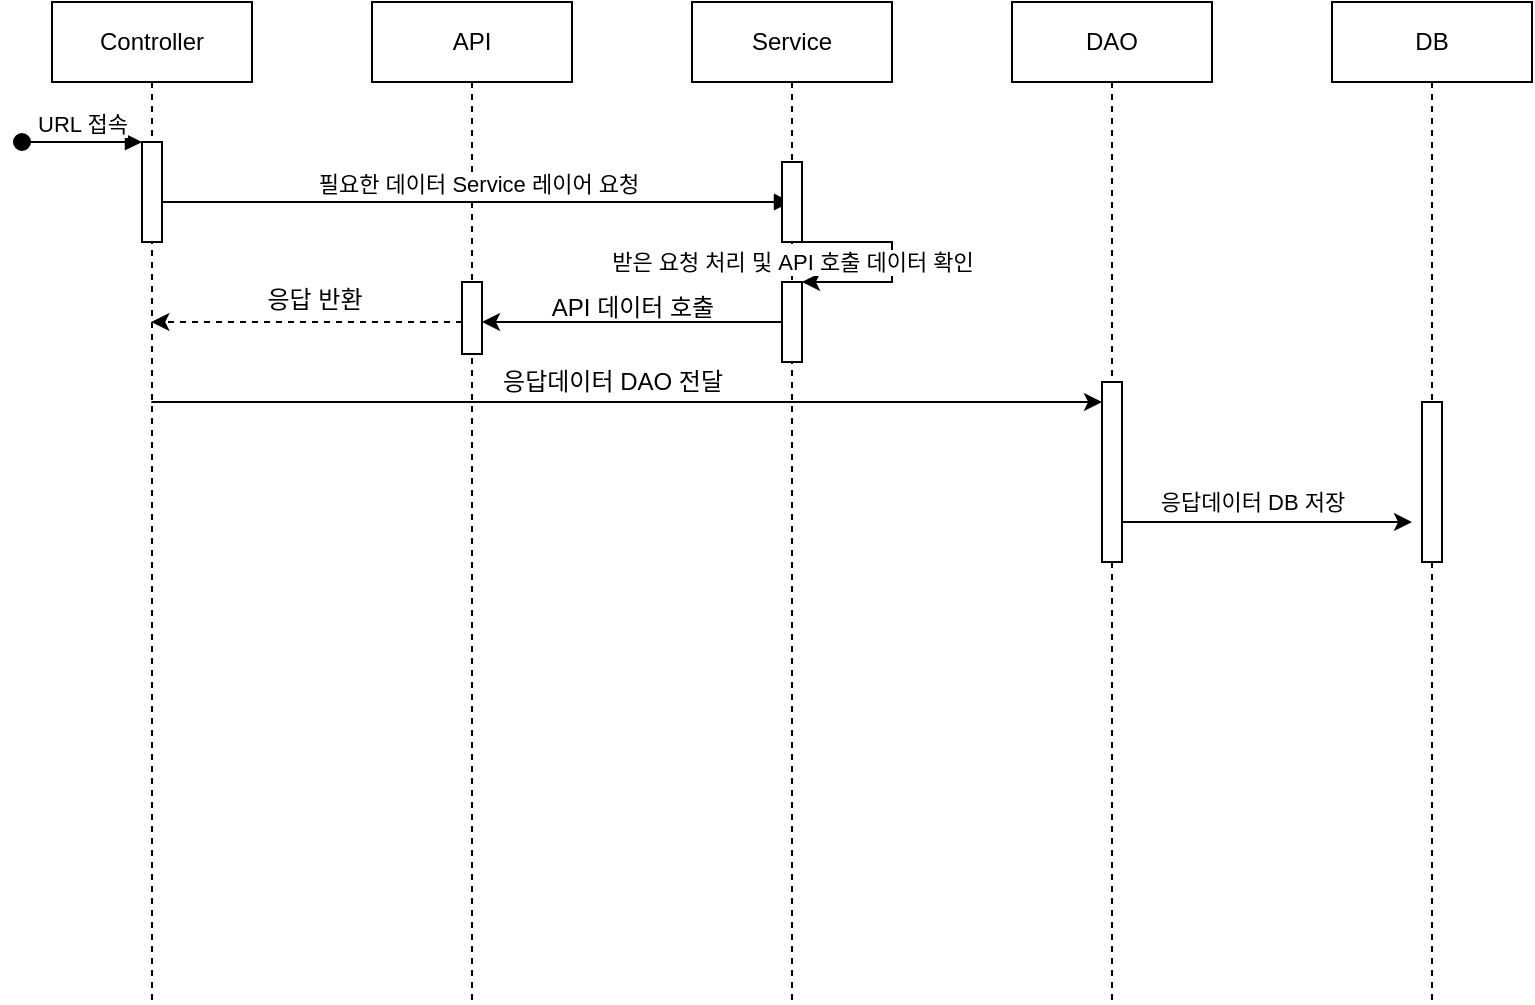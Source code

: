 <mxfile version="24.3.1" type="device">
  <diagram name="Page-1" id="2YBvvXClWsGukQMizWep">
    <mxGraphModel dx="600" dy="323" grid="1" gridSize="10" guides="1" tooltips="1" connect="1" arrows="1" fold="1" page="1" pageScale="1" pageWidth="850" pageHeight="1100" math="0" shadow="0">
      <root>
        <mxCell id="0" />
        <mxCell id="1" parent="0" />
        <mxCell id="aM9ryv3xv72pqoxQDRHE-1" value="Controller" style="shape=umlLifeline;perimeter=lifelinePerimeter;whiteSpace=wrap;html=1;container=0;dropTarget=0;collapsible=0;recursiveResize=0;outlineConnect=0;portConstraint=eastwest;newEdgeStyle={&quot;edgeStyle&quot;:&quot;elbowEdgeStyle&quot;,&quot;elbow&quot;:&quot;vertical&quot;,&quot;curved&quot;:0,&quot;rounded&quot;:0};" parent="1" vertex="1">
          <mxGeometry x="40" y="40" width="100" height="500" as="geometry" />
        </mxCell>
        <mxCell id="aM9ryv3xv72pqoxQDRHE-2" value="" style="html=1;points=[];perimeter=orthogonalPerimeter;outlineConnect=0;targetShapes=umlLifeline;portConstraint=eastwest;newEdgeStyle={&quot;edgeStyle&quot;:&quot;elbowEdgeStyle&quot;,&quot;elbow&quot;:&quot;vertical&quot;,&quot;curved&quot;:0,&quot;rounded&quot;:0};" parent="aM9ryv3xv72pqoxQDRHE-1" vertex="1">
          <mxGeometry x="45" y="70" width="10" height="50" as="geometry" />
        </mxCell>
        <mxCell id="aM9ryv3xv72pqoxQDRHE-3" value="URL 접속" style="html=1;verticalAlign=bottom;startArrow=oval;endArrow=block;startSize=8;edgeStyle=elbowEdgeStyle;elbow=vertical;curved=0;rounded=0;" parent="aM9ryv3xv72pqoxQDRHE-1" target="aM9ryv3xv72pqoxQDRHE-2" edge="1">
          <mxGeometry relative="1" as="geometry">
            <mxPoint x="-15" y="70" as="sourcePoint" />
          </mxGeometry>
        </mxCell>
        <mxCell id="aM9ryv3xv72pqoxQDRHE-5" value="API" style="shape=umlLifeline;perimeter=lifelinePerimeter;whiteSpace=wrap;html=1;container=0;dropTarget=0;collapsible=0;recursiveResize=0;outlineConnect=0;portConstraint=eastwest;newEdgeStyle={&quot;edgeStyle&quot;:&quot;elbowEdgeStyle&quot;,&quot;elbow&quot;:&quot;vertical&quot;,&quot;curved&quot;:0,&quot;rounded&quot;:0};" parent="1" vertex="1">
          <mxGeometry x="200" y="40" width="100" height="500" as="geometry" />
        </mxCell>
        <mxCell id="aM9ryv3xv72pqoxQDRHE-6" value="" style="html=1;points=[];perimeter=orthogonalPerimeter;outlineConnect=0;targetShapes=umlLifeline;portConstraint=eastwest;newEdgeStyle={&quot;edgeStyle&quot;:&quot;elbowEdgeStyle&quot;,&quot;elbow&quot;:&quot;vertical&quot;,&quot;curved&quot;:0,&quot;rounded&quot;:0};" parent="aM9ryv3xv72pqoxQDRHE-5" vertex="1">
          <mxGeometry x="45" y="140" width="10" height="36" as="geometry" />
        </mxCell>
        <mxCell id="aM9ryv3xv72pqoxQDRHE-7" value="필요한 데이터 Service 레이어 요청" style="html=1;verticalAlign=bottom;endArrow=block;edgeStyle=elbowEdgeStyle;elbow=vertical;curved=0;rounded=0;" parent="1" source="aM9ryv3xv72pqoxQDRHE-2" target="7Fbrm6lfS7uWMXKY1KPk-1" edge="1">
          <mxGeometry x="0.002" relative="1" as="geometry">
            <mxPoint x="195" y="130" as="sourcePoint" />
            <Array as="points">
              <mxPoint x="180" y="140" />
            </Array>
            <mxPoint as="offset" />
          </mxGeometry>
        </mxCell>
        <mxCell id="7Fbrm6lfS7uWMXKY1KPk-1" value="Service" style="shape=umlLifeline;perimeter=lifelinePerimeter;whiteSpace=wrap;html=1;container=0;dropTarget=0;collapsible=0;recursiveResize=0;outlineConnect=0;portConstraint=eastwest;newEdgeStyle={&quot;edgeStyle&quot;:&quot;elbowEdgeStyle&quot;,&quot;elbow&quot;:&quot;vertical&quot;,&quot;curved&quot;:0,&quot;rounded&quot;:0};" vertex="1" parent="1">
          <mxGeometry x="360" y="40" width="100" height="500" as="geometry" />
        </mxCell>
        <mxCell id="7Fbrm6lfS7uWMXKY1KPk-2" value="" style="html=1;points=[];perimeter=orthogonalPerimeter;outlineConnect=0;targetShapes=umlLifeline;portConstraint=eastwest;newEdgeStyle={&quot;edgeStyle&quot;:&quot;elbowEdgeStyle&quot;,&quot;elbow&quot;:&quot;vertical&quot;,&quot;curved&quot;:0,&quot;rounded&quot;:0};" vertex="1" parent="7Fbrm6lfS7uWMXKY1KPk-1">
          <mxGeometry x="45" y="80" width="10" height="40" as="geometry" />
        </mxCell>
        <mxCell id="7Fbrm6lfS7uWMXKY1KPk-15" value="" style="html=1;points=[];perimeter=orthogonalPerimeter;outlineConnect=0;targetShapes=umlLifeline;portConstraint=eastwest;newEdgeStyle={&quot;edgeStyle&quot;:&quot;elbowEdgeStyle&quot;,&quot;elbow&quot;:&quot;vertical&quot;,&quot;curved&quot;:0,&quot;rounded&quot;:0};" vertex="1" parent="7Fbrm6lfS7uWMXKY1KPk-1">
          <mxGeometry x="45" y="140" width="10" height="40" as="geometry" />
        </mxCell>
        <mxCell id="7Fbrm6lfS7uWMXKY1KPk-13" value="" style="endArrow=classic;html=1;rounded=0;" edge="1" parent="7Fbrm6lfS7uWMXKY1KPk-1" source="7Fbrm6lfS7uWMXKY1KPk-2" target="7Fbrm6lfS7uWMXKY1KPk-15">
          <mxGeometry width="50" height="50" relative="1" as="geometry">
            <mxPoint x="60" y="110" as="sourcePoint" />
            <mxPoint x="49.667" y="130" as="targetPoint" />
            <Array as="points">
              <mxPoint x="100" y="120" />
              <mxPoint x="100" y="140" />
            </Array>
          </mxGeometry>
        </mxCell>
        <mxCell id="7Fbrm6lfS7uWMXKY1KPk-16" value="받은 요청 처리 및 API 호출 데이터 확인" style="edgeLabel;html=1;align=center;verticalAlign=middle;resizable=0;points=[];" vertex="1" connectable="0" parent="7Fbrm6lfS7uWMXKY1KPk-13">
          <mxGeometry x="-0.742" y="1" relative="1" as="geometry">
            <mxPoint x="-19" y="11" as="offset" />
          </mxGeometry>
        </mxCell>
        <mxCell id="7Fbrm6lfS7uWMXKY1KPk-3" value="DAO" style="shape=umlLifeline;perimeter=lifelinePerimeter;whiteSpace=wrap;html=1;container=0;dropTarget=0;collapsible=0;recursiveResize=0;outlineConnect=0;portConstraint=eastwest;newEdgeStyle={&quot;edgeStyle&quot;:&quot;elbowEdgeStyle&quot;,&quot;elbow&quot;:&quot;vertical&quot;,&quot;curved&quot;:0,&quot;rounded&quot;:0};" vertex="1" parent="1">
          <mxGeometry x="520" y="40" width="100" height="500" as="geometry" />
        </mxCell>
        <mxCell id="7Fbrm6lfS7uWMXKY1KPk-20" value="" style="html=1;points=[];perimeter=orthogonalPerimeter;outlineConnect=0;targetShapes=umlLifeline;portConstraint=eastwest;newEdgeStyle={&quot;edgeStyle&quot;:&quot;elbowEdgeStyle&quot;,&quot;elbow&quot;:&quot;vertical&quot;,&quot;curved&quot;:0,&quot;rounded&quot;:0};" vertex="1" parent="7Fbrm6lfS7uWMXKY1KPk-3">
          <mxGeometry x="45" y="190" width="10" height="90" as="geometry" />
        </mxCell>
        <mxCell id="7Fbrm6lfS7uWMXKY1KPk-5" value="DB" style="shape=umlLifeline;perimeter=lifelinePerimeter;whiteSpace=wrap;html=1;container=0;dropTarget=0;collapsible=0;recursiveResize=0;outlineConnect=0;portConstraint=eastwest;newEdgeStyle={&quot;edgeStyle&quot;:&quot;elbowEdgeStyle&quot;,&quot;elbow&quot;:&quot;vertical&quot;,&quot;curved&quot;:0,&quot;rounded&quot;:0};" vertex="1" parent="1">
          <mxGeometry x="680" y="40" width="100" height="500" as="geometry" />
        </mxCell>
        <mxCell id="7Fbrm6lfS7uWMXKY1KPk-6" value="" style="html=1;points=[];perimeter=orthogonalPerimeter;outlineConnect=0;targetShapes=umlLifeline;portConstraint=eastwest;newEdgeStyle={&quot;edgeStyle&quot;:&quot;elbowEdgeStyle&quot;,&quot;elbow&quot;:&quot;vertical&quot;,&quot;curved&quot;:0,&quot;rounded&quot;:0};" vertex="1" parent="7Fbrm6lfS7uWMXKY1KPk-5">
          <mxGeometry x="45" y="200" width="10" height="80" as="geometry" />
        </mxCell>
        <mxCell id="7Fbrm6lfS7uWMXKY1KPk-7" value="" style="endArrow=classic;html=1;rounded=0;dashed=1;" edge="1" parent="1" source="aM9ryv3xv72pqoxQDRHE-6">
          <mxGeometry width="50" height="50" relative="1" as="geometry">
            <mxPoint x="240" y="200" as="sourcePoint" />
            <mxPoint x="89.667" y="200" as="targetPoint" />
          </mxGeometry>
        </mxCell>
        <mxCell id="7Fbrm6lfS7uWMXKY1KPk-8" value="응답 반환" style="text;html=1;align=center;verticalAlign=middle;resizable=0;points=[];autosize=1;strokeColor=none;fillColor=none;" vertex="1" parent="1">
          <mxGeometry x="136" y="174" width="70" height="30" as="geometry" />
        </mxCell>
        <mxCell id="7Fbrm6lfS7uWMXKY1KPk-10" value="" style="endArrow=classic;html=1;rounded=0;" edge="1" parent="1">
          <mxGeometry width="50" height="50" relative="1" as="geometry">
            <mxPoint x="89.667" y="240" as="sourcePoint" />
            <mxPoint x="565" y="240" as="targetPoint" />
          </mxGeometry>
        </mxCell>
        <mxCell id="7Fbrm6lfS7uWMXKY1KPk-11" value="응답데이터 DAO 전달" style="text;html=1;align=center;verticalAlign=middle;resizable=0;points=[];autosize=1;strokeColor=none;fillColor=none;" vertex="1" parent="1">
          <mxGeometry x="250" y="215" width="140" height="30" as="geometry" />
        </mxCell>
        <mxCell id="7Fbrm6lfS7uWMXKY1KPk-17" value="" style="endArrow=classic;html=1;rounded=0;" edge="1" parent="1" source="7Fbrm6lfS7uWMXKY1KPk-15" target="aM9ryv3xv72pqoxQDRHE-6">
          <mxGeometry width="50" height="50" relative="1" as="geometry">
            <mxPoint x="400" y="200" as="sourcePoint" />
            <mxPoint x="260" y="200" as="targetPoint" />
          </mxGeometry>
        </mxCell>
        <mxCell id="7Fbrm6lfS7uWMXKY1KPk-18" value="API 데이터 호출" style="text;html=1;align=center;verticalAlign=middle;resizable=0;points=[];autosize=1;strokeColor=none;fillColor=none;" vertex="1" parent="1">
          <mxGeometry x="275" y="178" width="110" height="30" as="geometry" />
        </mxCell>
        <mxCell id="7Fbrm6lfS7uWMXKY1KPk-22" value="" style="edgeStyle=elbowEdgeStyle;rounded=0;orthogonalLoop=1;jettySize=auto;html=1;elbow=vertical;curved=0;" edge="1" parent="1" source="7Fbrm6lfS7uWMXKY1KPk-20">
          <mxGeometry relative="1" as="geometry">
            <mxPoint x="720" y="300" as="targetPoint" />
          </mxGeometry>
        </mxCell>
        <mxCell id="7Fbrm6lfS7uWMXKY1KPk-23" value="응답데이터 DB 저장" style="edgeLabel;html=1;align=center;verticalAlign=middle;resizable=0;points=[];" vertex="1" connectable="0" parent="1">
          <mxGeometry x="639.996" y="290" as="geometry" />
        </mxCell>
      </root>
    </mxGraphModel>
  </diagram>
</mxfile>
